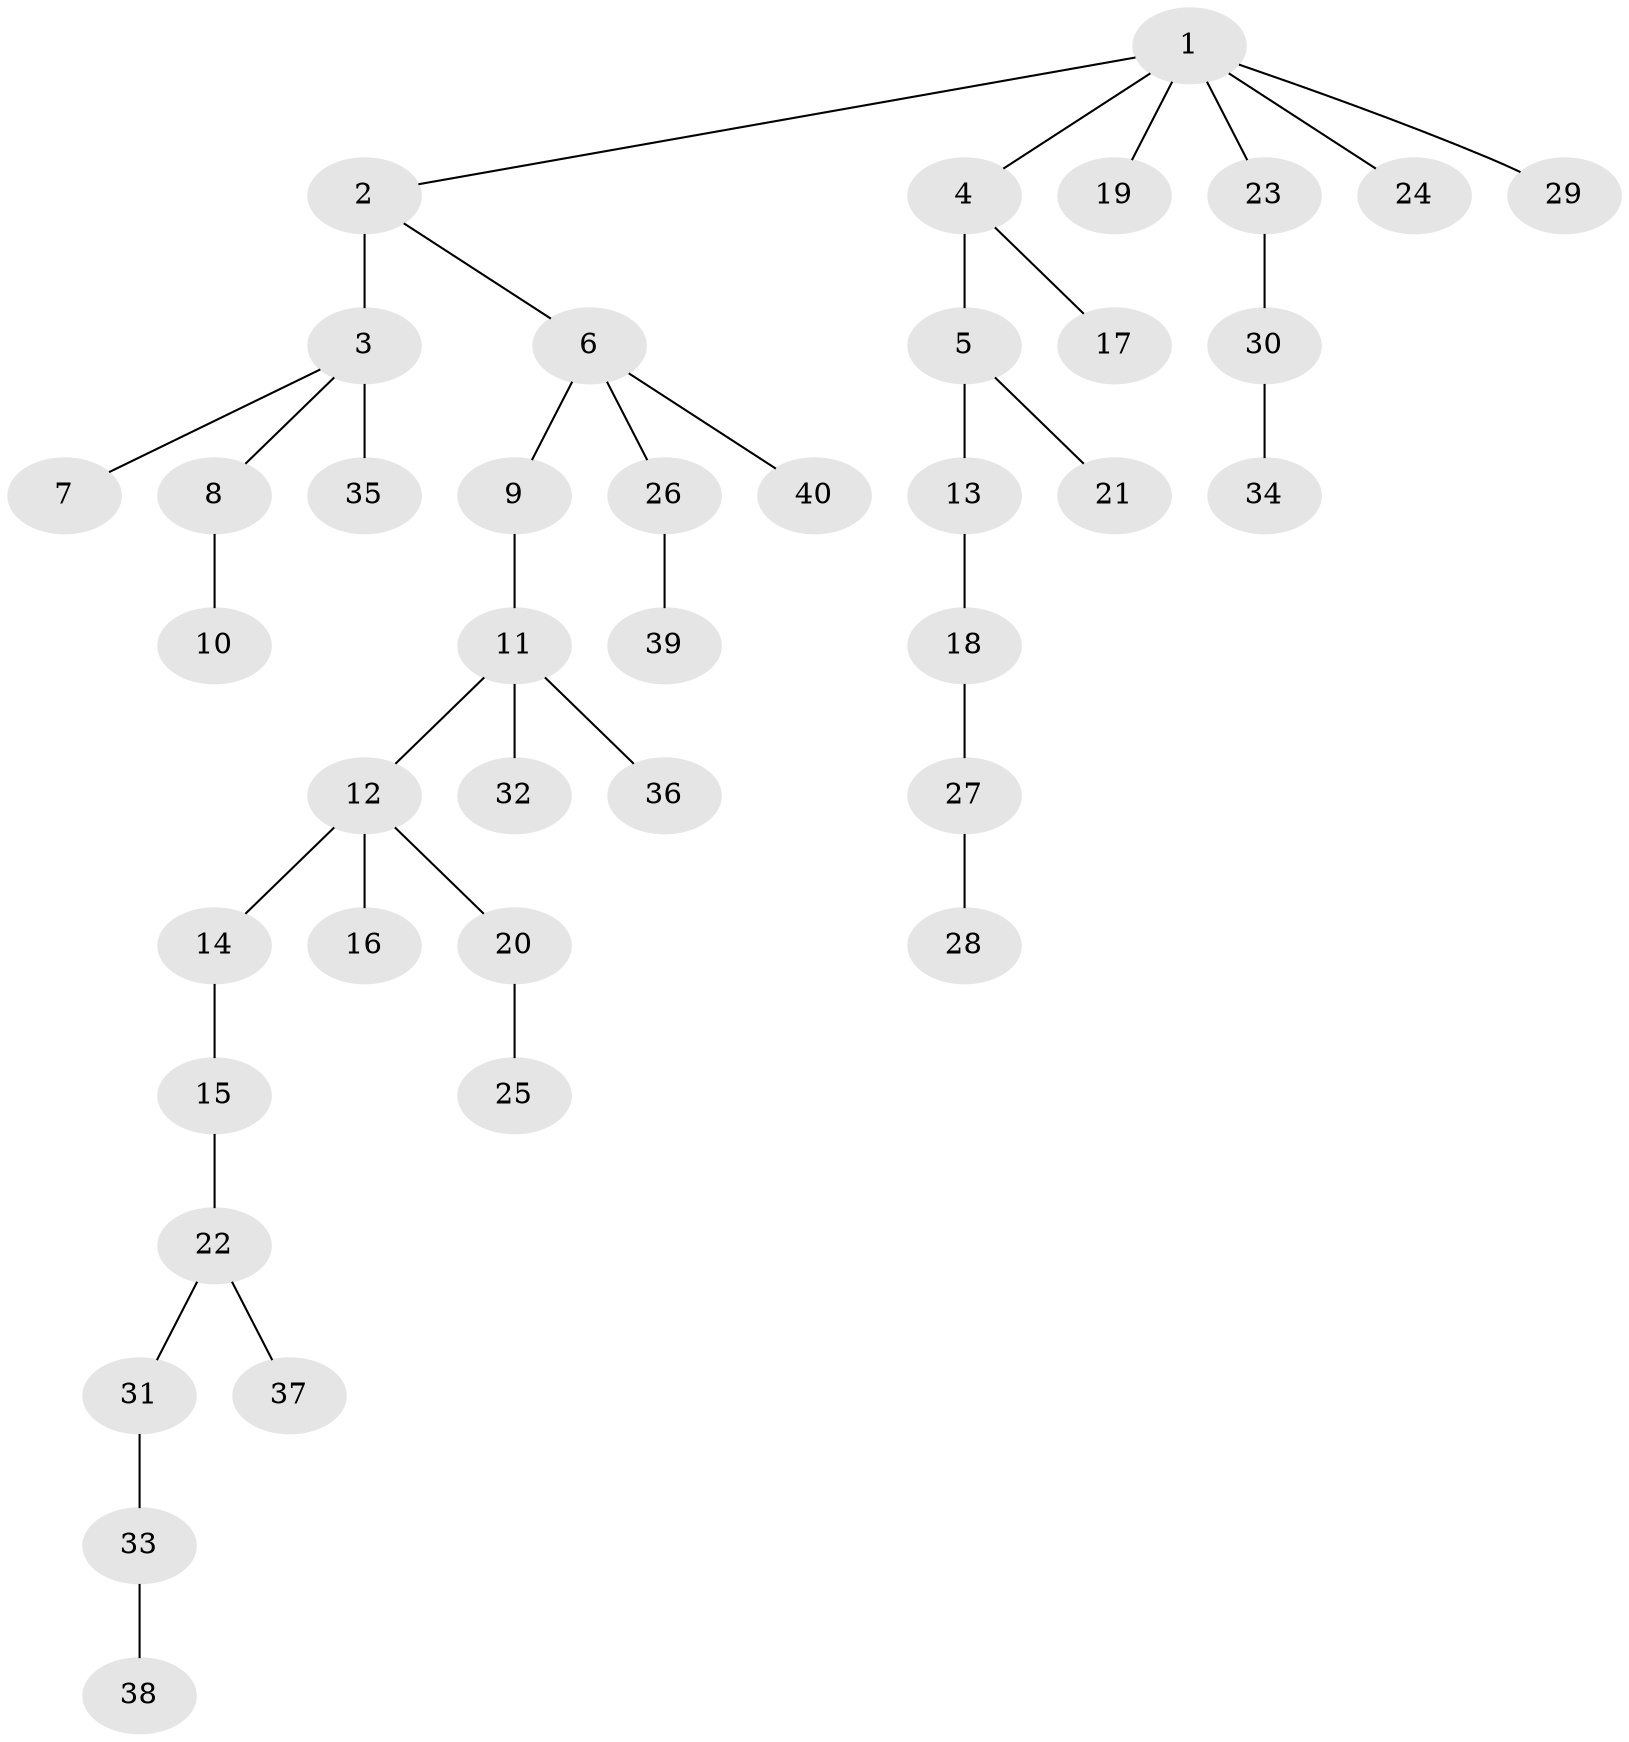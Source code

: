 // original degree distribution, {8: 0.015151515151515152, 4: 0.08333333333333333, 5: 0.030303030303030304, 6: 0.022727272727272728, 7: 0.007575757575757576, 3: 0.06060606060606061, 1: 0.553030303030303, 2: 0.22727272727272727}
// Generated by graph-tools (version 1.1) at 2025/51/03/04/25 22:51:52]
// undirected, 40 vertices, 39 edges
graph export_dot {
  node [color=gray90,style=filled];
  1;
  2;
  3;
  4;
  5;
  6;
  7;
  8;
  9;
  10;
  11;
  12;
  13;
  14;
  15;
  16;
  17;
  18;
  19;
  20;
  21;
  22;
  23;
  24;
  25;
  26;
  27;
  28;
  29;
  30;
  31;
  32;
  33;
  34;
  35;
  36;
  37;
  38;
  39;
  40;
  1 -- 2 [weight=1.0];
  1 -- 4 [weight=1.0];
  1 -- 19 [weight=1.0];
  1 -- 23 [weight=1.0];
  1 -- 24 [weight=1.0];
  1 -- 29 [weight=1.0];
  2 -- 3 [weight=4.0];
  2 -- 6 [weight=1.0];
  3 -- 7 [weight=1.0];
  3 -- 8 [weight=1.0];
  3 -- 35 [weight=1.0];
  4 -- 5 [weight=1.0];
  4 -- 17 [weight=1.0];
  5 -- 13 [weight=1.0];
  5 -- 21 [weight=1.0];
  6 -- 9 [weight=1.0];
  6 -- 26 [weight=1.0];
  6 -- 40 [weight=1.0];
  8 -- 10 [weight=1.0];
  9 -- 11 [weight=1.0];
  11 -- 12 [weight=1.0];
  11 -- 32 [weight=1.0];
  11 -- 36 [weight=1.0];
  12 -- 14 [weight=1.0];
  12 -- 16 [weight=1.0];
  12 -- 20 [weight=1.0];
  13 -- 18 [weight=1.0];
  14 -- 15 [weight=1.0];
  15 -- 22 [weight=1.0];
  18 -- 27 [weight=1.0];
  20 -- 25 [weight=1.0];
  22 -- 31 [weight=1.0];
  22 -- 37 [weight=1.0];
  23 -- 30 [weight=1.0];
  26 -- 39 [weight=1.0];
  27 -- 28 [weight=1.0];
  30 -- 34 [weight=3.0];
  31 -- 33 [weight=1.0];
  33 -- 38 [weight=1.0];
}
